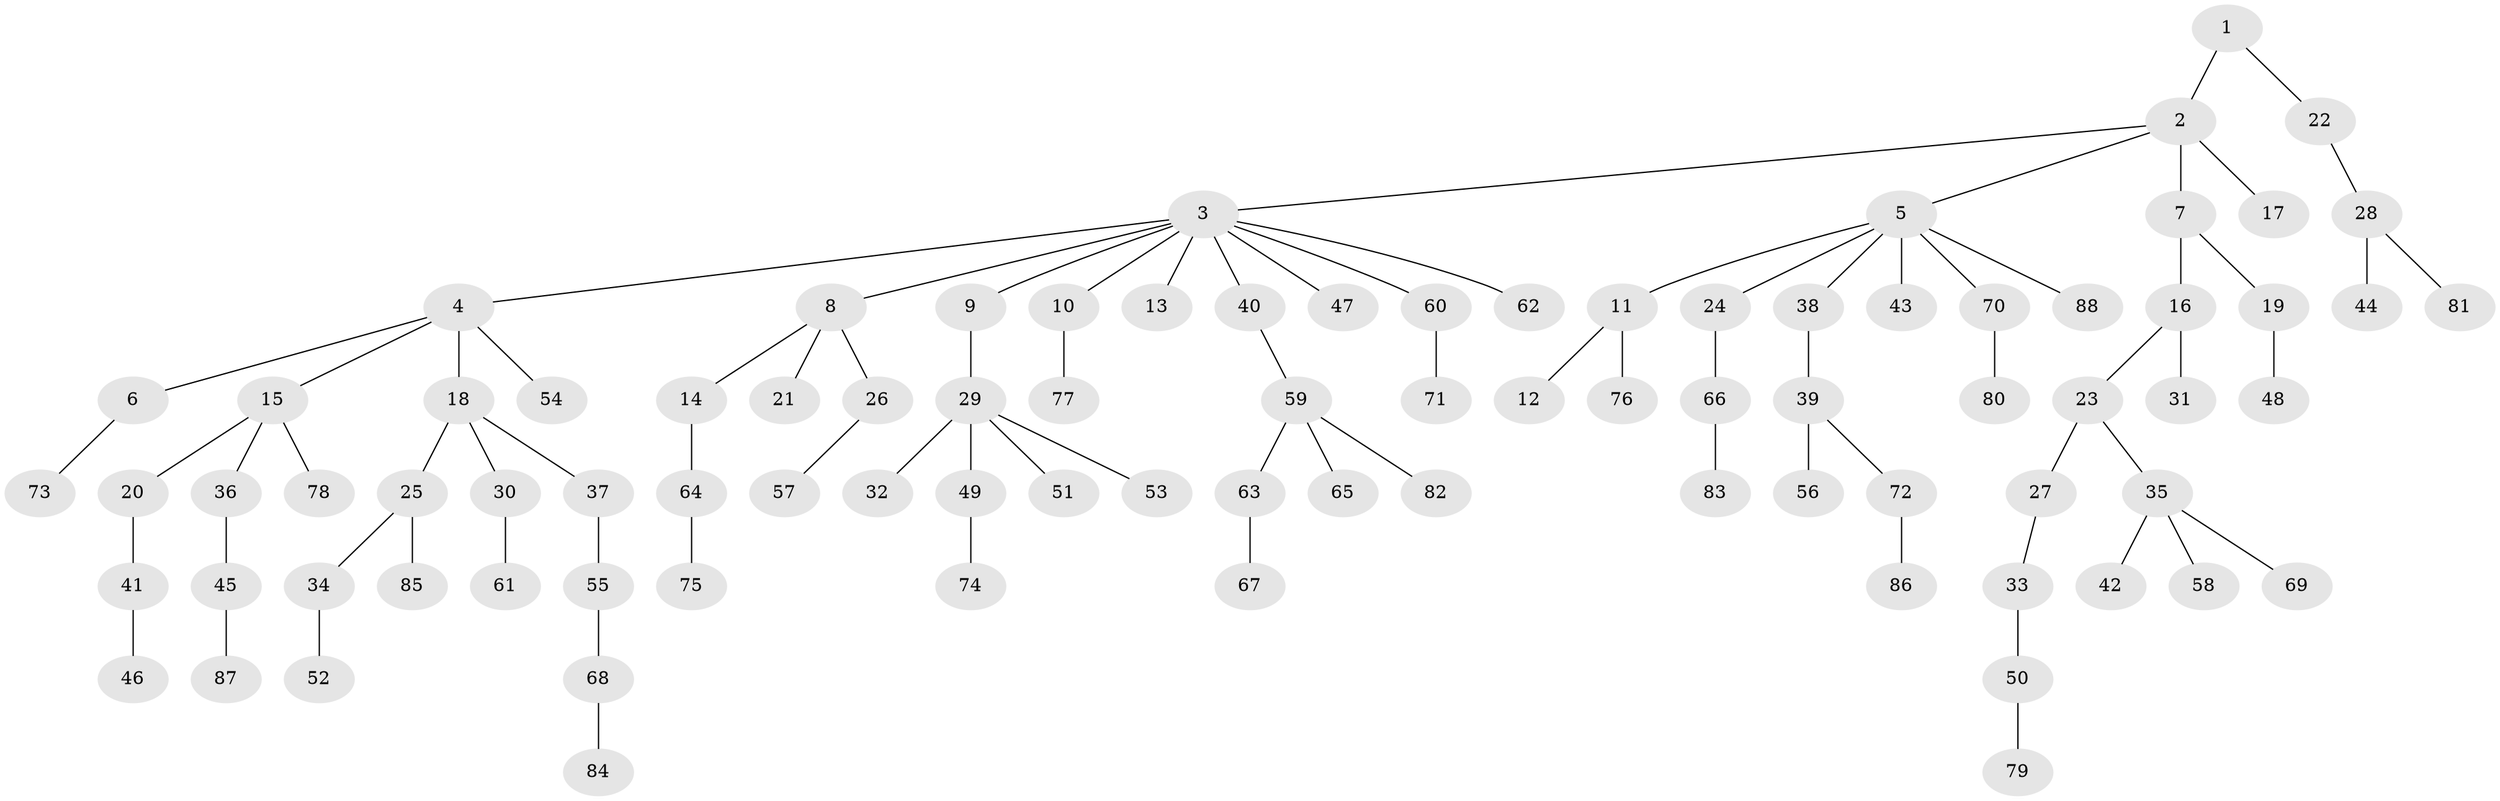 // coarse degree distribution, {4: 0.05405405405405406, 3: 0.16216216216216217, 7: 0.02702702702702703, 2: 0.2972972972972973, 1: 0.4594594594594595}
// Generated by graph-tools (version 1.1) at 2025/51/03/04/25 22:51:55]
// undirected, 88 vertices, 87 edges
graph export_dot {
  node [color=gray90,style=filled];
  1;
  2;
  3;
  4;
  5;
  6;
  7;
  8;
  9;
  10;
  11;
  12;
  13;
  14;
  15;
  16;
  17;
  18;
  19;
  20;
  21;
  22;
  23;
  24;
  25;
  26;
  27;
  28;
  29;
  30;
  31;
  32;
  33;
  34;
  35;
  36;
  37;
  38;
  39;
  40;
  41;
  42;
  43;
  44;
  45;
  46;
  47;
  48;
  49;
  50;
  51;
  52;
  53;
  54;
  55;
  56;
  57;
  58;
  59;
  60;
  61;
  62;
  63;
  64;
  65;
  66;
  67;
  68;
  69;
  70;
  71;
  72;
  73;
  74;
  75;
  76;
  77;
  78;
  79;
  80;
  81;
  82;
  83;
  84;
  85;
  86;
  87;
  88;
  1 -- 2;
  1 -- 22;
  2 -- 3;
  2 -- 5;
  2 -- 7;
  2 -- 17;
  3 -- 4;
  3 -- 8;
  3 -- 9;
  3 -- 10;
  3 -- 13;
  3 -- 40;
  3 -- 47;
  3 -- 60;
  3 -- 62;
  4 -- 6;
  4 -- 15;
  4 -- 18;
  4 -- 54;
  5 -- 11;
  5 -- 24;
  5 -- 38;
  5 -- 43;
  5 -- 70;
  5 -- 88;
  6 -- 73;
  7 -- 16;
  7 -- 19;
  8 -- 14;
  8 -- 21;
  8 -- 26;
  9 -- 29;
  10 -- 77;
  11 -- 12;
  11 -- 76;
  14 -- 64;
  15 -- 20;
  15 -- 36;
  15 -- 78;
  16 -- 23;
  16 -- 31;
  18 -- 25;
  18 -- 30;
  18 -- 37;
  19 -- 48;
  20 -- 41;
  22 -- 28;
  23 -- 27;
  23 -- 35;
  24 -- 66;
  25 -- 34;
  25 -- 85;
  26 -- 57;
  27 -- 33;
  28 -- 44;
  28 -- 81;
  29 -- 32;
  29 -- 49;
  29 -- 51;
  29 -- 53;
  30 -- 61;
  33 -- 50;
  34 -- 52;
  35 -- 42;
  35 -- 58;
  35 -- 69;
  36 -- 45;
  37 -- 55;
  38 -- 39;
  39 -- 56;
  39 -- 72;
  40 -- 59;
  41 -- 46;
  45 -- 87;
  49 -- 74;
  50 -- 79;
  55 -- 68;
  59 -- 63;
  59 -- 65;
  59 -- 82;
  60 -- 71;
  63 -- 67;
  64 -- 75;
  66 -- 83;
  68 -- 84;
  70 -- 80;
  72 -- 86;
}
